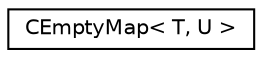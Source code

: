 digraph "Graphical Class Hierarchy"
{
 // LATEX_PDF_SIZE
  edge [fontname="Helvetica",fontsize="10",labelfontname="Helvetica",labelfontsize="10"];
  node [fontname="Helvetica",fontsize="10",shape=record];
  rankdir="LR";
  Node0 [label="CEmptyMap\< T, U \>",height=0.2,width=0.4,color="black", fillcolor="white", style="filled",URL="$structCEmptyMap.html",tooltip="We use this dummy class instead of std::map when we only need the enum definition and not the string ..."];
}
